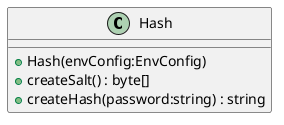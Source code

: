@startuml
class Hash {
    + Hash(envConfig:EnvConfig)
    + createSalt() : byte[]
    + createHash(password:string) : string
}
@enduml
